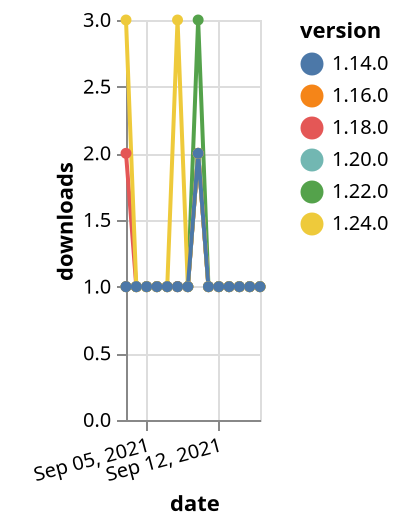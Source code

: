{"$schema": "https://vega.github.io/schema/vega-lite/v5.json", "description": "A simple bar chart with embedded data.", "data": {"values": [{"date": "2021-09-03", "total": 171, "delta": 2, "version": "1.18.0"}, {"date": "2021-09-04", "total": 172, "delta": 1, "version": "1.18.0"}, {"date": "2021-09-05", "total": 173, "delta": 1, "version": "1.18.0"}, {"date": "2021-09-06", "total": 174, "delta": 1, "version": "1.18.0"}, {"date": "2021-09-07", "total": 175, "delta": 1, "version": "1.18.0"}, {"date": "2021-09-08", "total": 176, "delta": 1, "version": "1.18.0"}, {"date": "2021-09-09", "total": 177, "delta": 1, "version": "1.18.0"}, {"date": "2021-09-10", "total": 179, "delta": 2, "version": "1.18.0"}, {"date": "2021-09-11", "total": 180, "delta": 1, "version": "1.18.0"}, {"date": "2021-09-12", "total": 181, "delta": 1, "version": "1.18.0"}, {"date": "2021-09-13", "total": 182, "delta": 1, "version": "1.18.0"}, {"date": "2021-09-14", "total": 183, "delta": 1, "version": "1.18.0"}, {"date": "2021-09-15", "total": 184, "delta": 1, "version": "1.18.0"}, {"date": "2021-09-16", "total": 185, "delta": 1, "version": "1.18.0"}, {"date": "2021-09-03", "total": 175, "delta": 1, "version": "1.22.0"}, {"date": "2021-09-04", "total": 176, "delta": 1, "version": "1.22.0"}, {"date": "2021-09-05", "total": 177, "delta": 1, "version": "1.22.0"}, {"date": "2021-09-06", "total": 178, "delta": 1, "version": "1.22.0"}, {"date": "2021-09-07", "total": 179, "delta": 1, "version": "1.22.0"}, {"date": "2021-09-08", "total": 180, "delta": 1, "version": "1.22.0"}, {"date": "2021-09-09", "total": 181, "delta": 1, "version": "1.22.0"}, {"date": "2021-09-10", "total": 184, "delta": 3, "version": "1.22.0"}, {"date": "2021-09-11", "total": 185, "delta": 1, "version": "1.22.0"}, {"date": "2021-09-12", "total": 186, "delta": 1, "version": "1.22.0"}, {"date": "2021-09-13", "total": 187, "delta": 1, "version": "1.22.0"}, {"date": "2021-09-14", "total": 188, "delta": 1, "version": "1.22.0"}, {"date": "2021-09-15", "total": 189, "delta": 1, "version": "1.22.0"}, {"date": "2021-09-16", "total": 190, "delta": 1, "version": "1.22.0"}, {"date": "2021-09-03", "total": 154, "delta": 1, "version": "1.20.0"}, {"date": "2021-09-04", "total": 155, "delta": 1, "version": "1.20.0"}, {"date": "2021-09-05", "total": 156, "delta": 1, "version": "1.20.0"}, {"date": "2021-09-06", "total": 157, "delta": 1, "version": "1.20.0"}, {"date": "2021-09-07", "total": 158, "delta": 1, "version": "1.20.0"}, {"date": "2021-09-08", "total": 159, "delta": 1, "version": "1.20.0"}, {"date": "2021-09-09", "total": 160, "delta": 1, "version": "1.20.0"}, {"date": "2021-09-10", "total": 162, "delta": 2, "version": "1.20.0"}, {"date": "2021-09-11", "total": 163, "delta": 1, "version": "1.20.0"}, {"date": "2021-09-12", "total": 164, "delta": 1, "version": "1.20.0"}, {"date": "2021-09-13", "total": 165, "delta": 1, "version": "1.20.0"}, {"date": "2021-09-14", "total": 166, "delta": 1, "version": "1.20.0"}, {"date": "2021-09-15", "total": 167, "delta": 1, "version": "1.20.0"}, {"date": "2021-09-16", "total": 168, "delta": 1, "version": "1.20.0"}, {"date": "2021-09-03", "total": 182, "delta": 1, "version": "1.16.0"}, {"date": "2021-09-04", "total": 183, "delta": 1, "version": "1.16.0"}, {"date": "2021-09-05", "total": 184, "delta": 1, "version": "1.16.0"}, {"date": "2021-09-06", "total": 185, "delta": 1, "version": "1.16.0"}, {"date": "2021-09-07", "total": 186, "delta": 1, "version": "1.16.0"}, {"date": "2021-09-08", "total": 187, "delta": 1, "version": "1.16.0"}, {"date": "2021-09-09", "total": 188, "delta": 1, "version": "1.16.0"}, {"date": "2021-09-10", "total": 190, "delta": 2, "version": "1.16.0"}, {"date": "2021-09-11", "total": 191, "delta": 1, "version": "1.16.0"}, {"date": "2021-09-12", "total": 192, "delta": 1, "version": "1.16.0"}, {"date": "2021-09-13", "total": 193, "delta": 1, "version": "1.16.0"}, {"date": "2021-09-14", "total": 194, "delta": 1, "version": "1.16.0"}, {"date": "2021-09-15", "total": 195, "delta": 1, "version": "1.16.0"}, {"date": "2021-09-16", "total": 196, "delta": 1, "version": "1.16.0"}, {"date": "2021-09-03", "total": 118, "delta": 3, "version": "1.24.0"}, {"date": "2021-09-04", "total": 119, "delta": 1, "version": "1.24.0"}, {"date": "2021-09-05", "total": 120, "delta": 1, "version": "1.24.0"}, {"date": "2021-09-06", "total": 121, "delta": 1, "version": "1.24.0"}, {"date": "2021-09-07", "total": 122, "delta": 1, "version": "1.24.0"}, {"date": "2021-09-08", "total": 125, "delta": 3, "version": "1.24.0"}, {"date": "2021-09-09", "total": 126, "delta": 1, "version": "1.24.0"}, {"date": "2021-09-10", "total": 128, "delta": 2, "version": "1.24.0"}, {"date": "2021-09-11", "total": 129, "delta": 1, "version": "1.24.0"}, {"date": "2021-09-12", "total": 130, "delta": 1, "version": "1.24.0"}, {"date": "2021-09-13", "total": 131, "delta": 1, "version": "1.24.0"}, {"date": "2021-09-14", "total": 132, "delta": 1, "version": "1.24.0"}, {"date": "2021-09-15", "total": 133, "delta": 1, "version": "1.24.0"}, {"date": "2021-09-16", "total": 134, "delta": 1, "version": "1.24.0"}, {"date": "2021-09-03", "total": 228, "delta": 1, "version": "1.14.0"}, {"date": "2021-09-04", "total": 229, "delta": 1, "version": "1.14.0"}, {"date": "2021-09-05", "total": 230, "delta": 1, "version": "1.14.0"}, {"date": "2021-09-06", "total": 231, "delta": 1, "version": "1.14.0"}, {"date": "2021-09-07", "total": 232, "delta": 1, "version": "1.14.0"}, {"date": "2021-09-08", "total": 233, "delta": 1, "version": "1.14.0"}, {"date": "2021-09-09", "total": 234, "delta": 1, "version": "1.14.0"}, {"date": "2021-09-10", "total": 236, "delta": 2, "version": "1.14.0"}, {"date": "2021-09-11", "total": 237, "delta": 1, "version": "1.14.0"}, {"date": "2021-09-12", "total": 238, "delta": 1, "version": "1.14.0"}, {"date": "2021-09-13", "total": 239, "delta": 1, "version": "1.14.0"}, {"date": "2021-09-14", "total": 240, "delta": 1, "version": "1.14.0"}, {"date": "2021-09-15", "total": 241, "delta": 1, "version": "1.14.0"}, {"date": "2021-09-16", "total": 242, "delta": 1, "version": "1.14.0"}]}, "width": "container", "mark": {"type": "line", "point": {"filled": true}}, "encoding": {"x": {"field": "date", "type": "temporal", "timeUnit": "yearmonthdate", "title": "date", "axis": {"labelAngle": -15}}, "y": {"field": "delta", "type": "quantitative", "title": "downloads"}, "color": {"field": "version", "type": "nominal"}, "tooltip": {"field": "delta"}}}